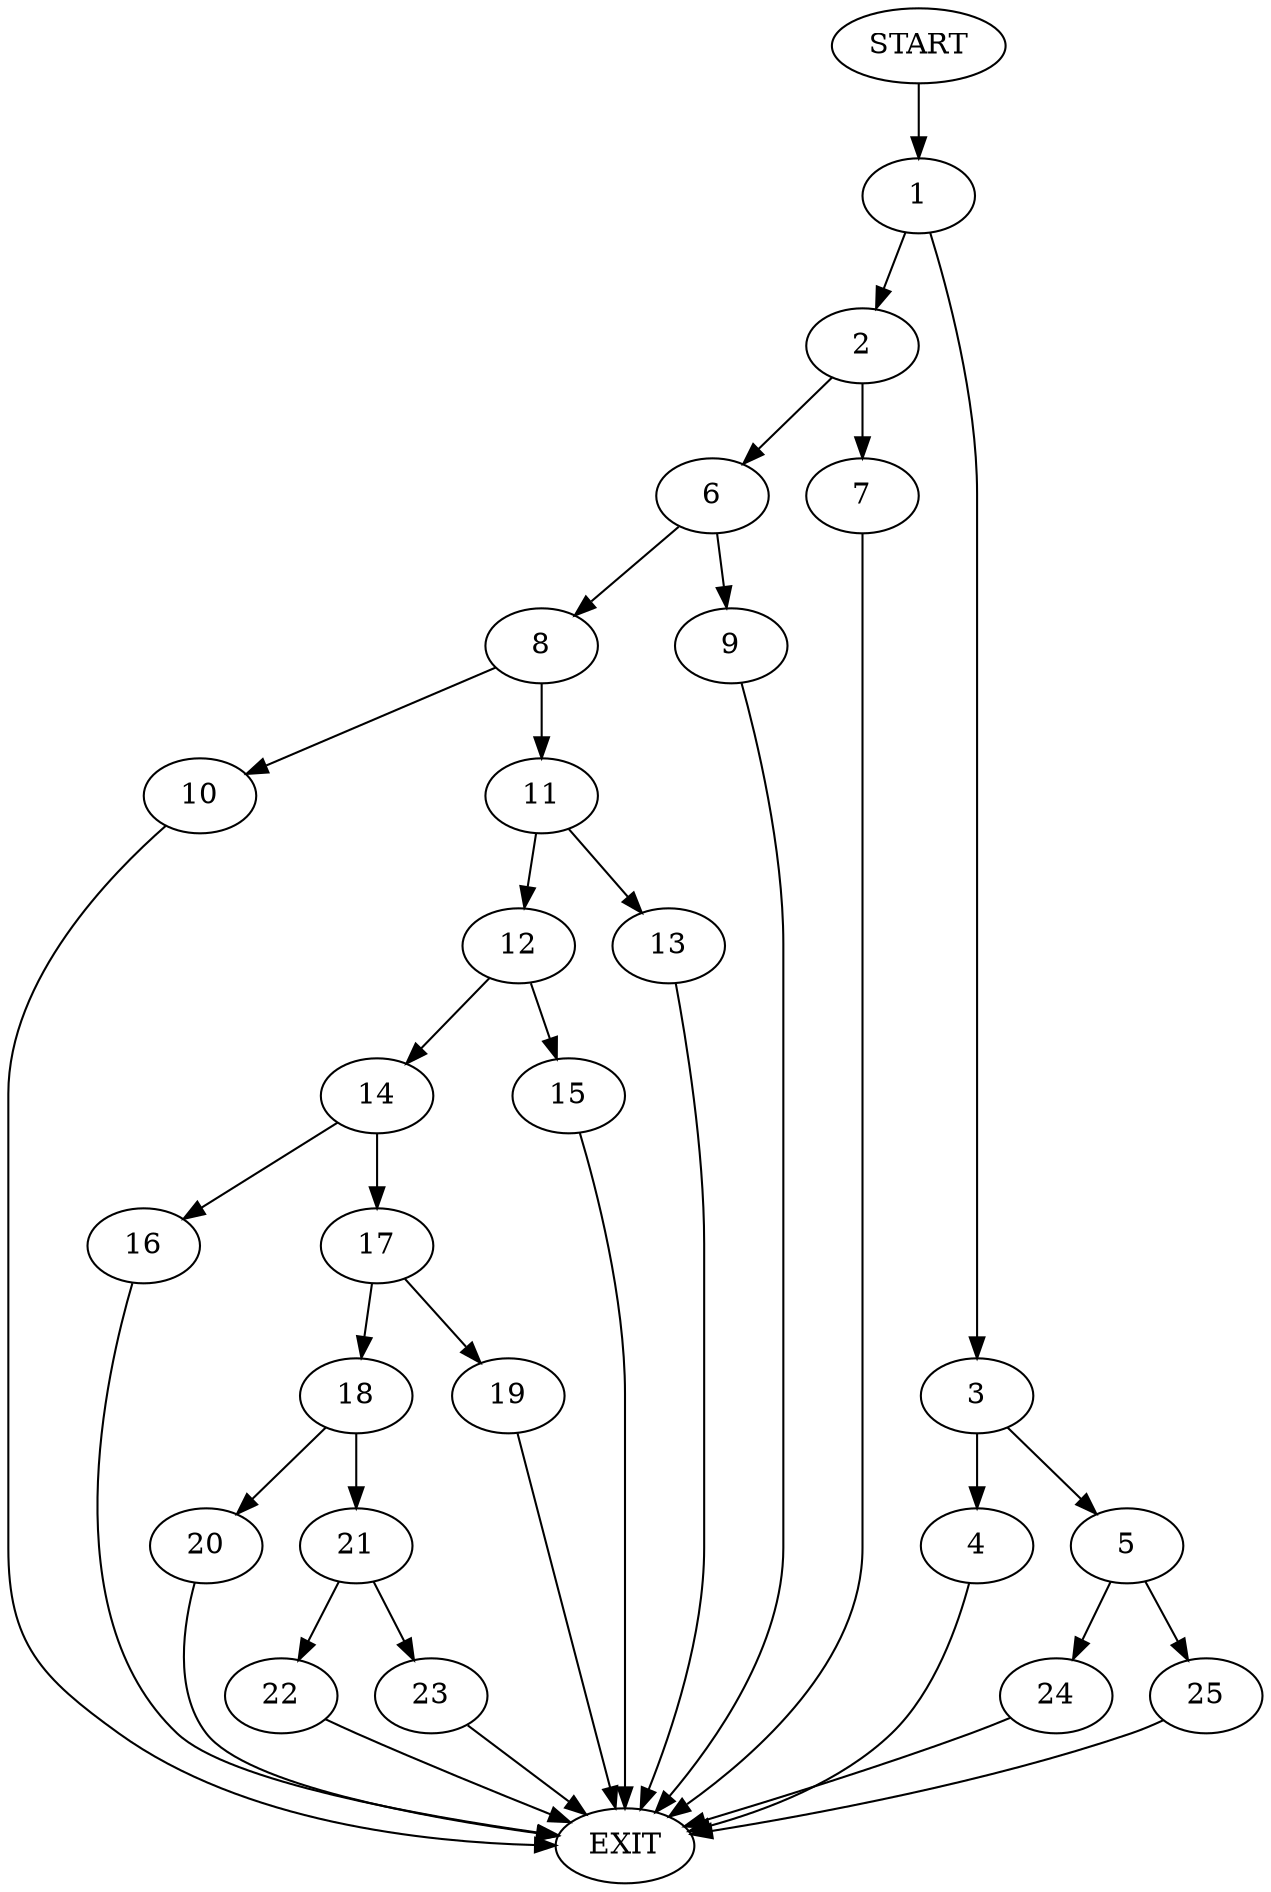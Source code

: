 digraph {
0 [label="START"]
26 [label="EXIT"]
0 -> 1
1 -> 2
1 -> 3
3 -> 4
3 -> 5
2 -> 6
2 -> 7
6 -> 8
6 -> 9
7 -> 26
8 -> 10
8 -> 11
9 -> 26
11 -> 12
11 -> 13
10 -> 26
13 -> 26
12 -> 14
12 -> 15
14 -> 16
14 -> 17
15 -> 26
16 -> 26
17 -> 18
17 -> 19
18 -> 20
18 -> 21
19 -> 26
21 -> 22
21 -> 23
20 -> 26
23 -> 26
22 -> 26
5 -> 24
5 -> 25
4 -> 26
25 -> 26
24 -> 26
}
